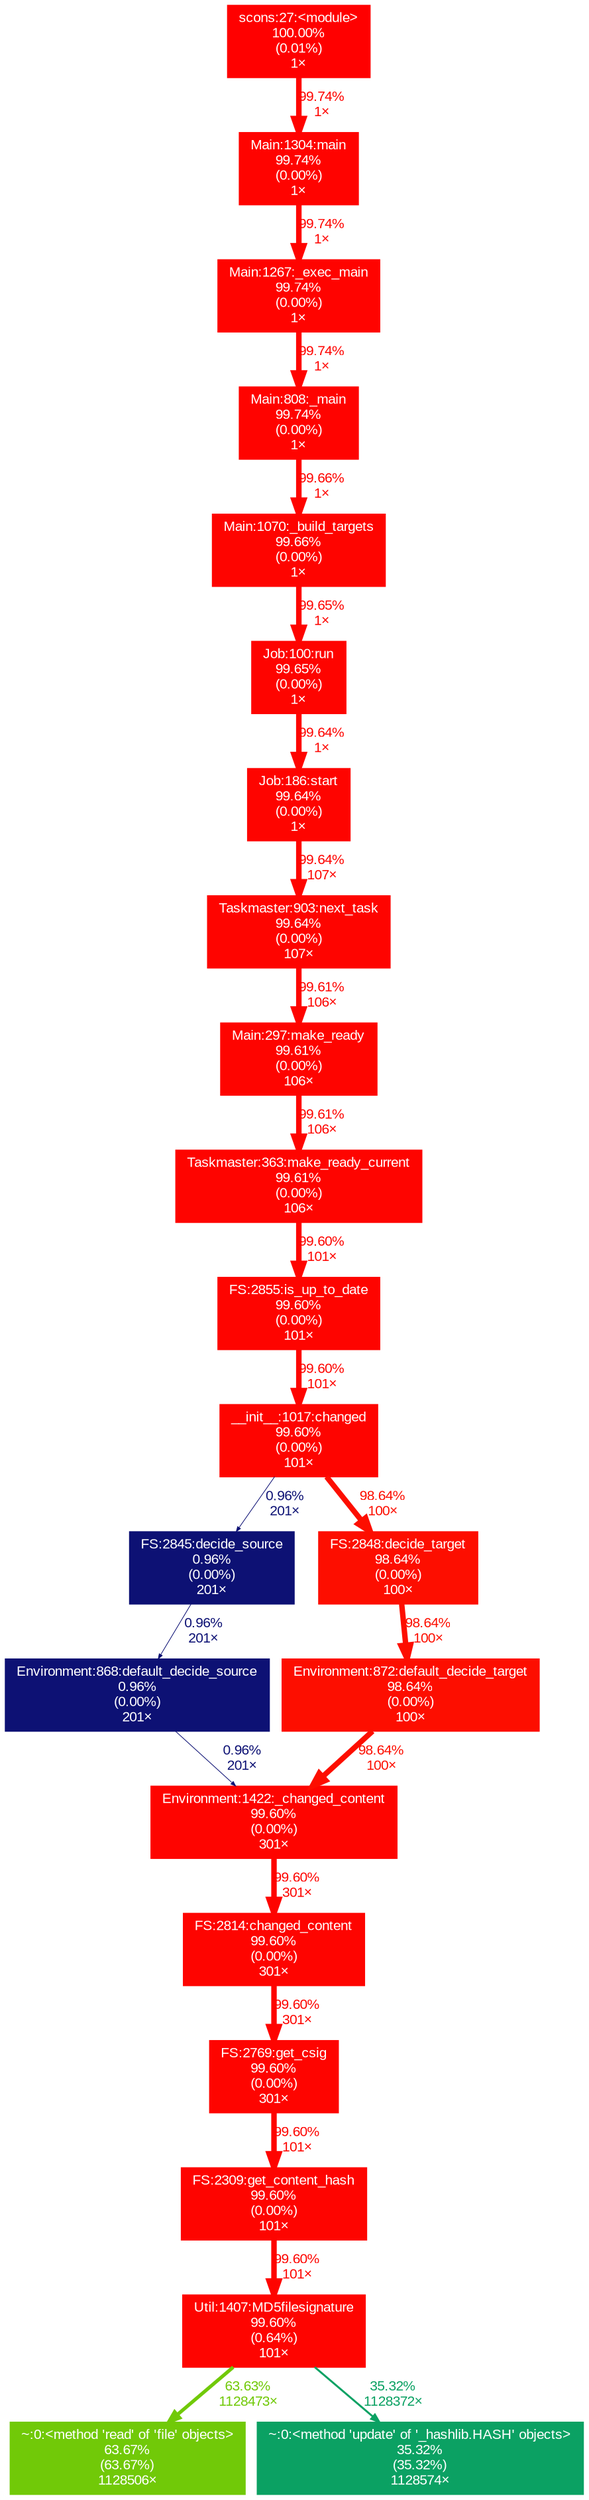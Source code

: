 digraph {
	graph [ranksep=0.25, fontname=Arial, nodesep=0.125];
	node [fontname=Arial, style=filled, height=0, width=0, shape=box, fontcolor=white];
	edge [fontname=Arial];
	18 [color="#fe0400", fontcolor="#ffffff", fontsize="10.00", label="Job:186:start\n99.64%\n(0.00%)\n1×"];
	18 -> 592 [color="#fe0400", label="99.64%\n107×", arrowsize="1.00", fontsize="10.00", fontcolor="#fe0400", labeldistance="3.99", penwidth="3.99"];
	22 [color="#fe0400", fontcolor="#ffffff", fontsize="10.00", label="Main:1070:_build_targets\n99.66%\n(0.00%)\n1×"];
	22 -> 1018 [color="#fe0400", label="99.65%\n1×", arrowsize="1.00", fontsize="10.00", fontcolor="#fe0400", labeldistance="3.99", penwidth="3.99"];
	30 [color="#ff0300", fontcolor="#ffffff", fontsize="10.00", label="Main:808:_main\n99.74%\n(0.00%)\n1×"];
	30 -> 22 [color="#fe0400", label="99.66%\n1×", arrowsize="1.00", fontsize="10.00", fontcolor="#fe0400", labeldistance="3.99", penwidth="3.99"];
	68 [color="#fe0400", fontcolor="#ffffff", fontsize="10.00", label="Taskmaster:363:make_ready_current\n99.61%\n(0.00%)\n106×"];
	68 -> 152 [color="#fe0400", label="99.60%\n101×", arrowsize="1.00", fontsize="10.00", fontcolor="#fe0400", labeldistance="3.98", penwidth="3.98"];
	73 [color="#ff0300", fontcolor="#ffffff", fontsize="10.00", label="Main:1304:main\n99.74%\n(0.00%)\n1×"];
	73 -> 301 [color="#ff0300", label="99.74%\n1×", arrowsize="1.00", fontsize="10.00", fontcolor="#ff0300", labeldistance="3.99", penwidth="3.99"];
	151 [color="#fe0400", fontcolor="#ffffff", fontsize="10.00", label="__init__:1017:changed\n99.60%\n(0.00%)\n101×"];
	151 -> 434 [color="#0d1174", label="0.96%\n201×", arrowsize="0.35", fontsize="10.00", fontcolor="#0d1174", labeldistance="0.50", penwidth="0.50"];
	151 -> 241 [color="#fd0e00", label="98.64%\n100×", arrowsize="0.99", fontsize="10.00", fontcolor="#fd0e00", labeldistance="3.95", penwidth="3.95"];
	152 [color="#fe0400", fontcolor="#ffffff", fontsize="10.00", label="FS:2855:is_up_to_date\n99.60%\n(0.00%)\n101×"];
	152 -> 151 [color="#fe0400", label="99.60%\n101×", arrowsize="1.00", fontsize="10.00", fontcolor="#fe0400", labeldistance="3.98", penwidth="3.98"];
	229 [color="#fe0400", fontcolor="#ffffff", fontsize="10.00", label="FS:2769:get_csig\n99.60%\n(0.00%)\n301×"];
	229 -> 587 [color="#fe0400", label="99.60%\n101×", arrowsize="1.00", fontsize="10.00", fontcolor="#fe0400", labeldistance="3.98", penwidth="3.98"];
	230 [color="#fe0400", fontcolor="#ffffff", fontsize="10.00", label="FS:2814:changed_content\n99.60%\n(0.00%)\n301×"];
	230 -> 229 [color="#fe0400", label="99.60%\n301×", arrowsize="1.00", fontsize="10.00", fontcolor="#fe0400", labeldistance="3.98", penwidth="3.98"];
	240 [color="#fd0e00", fontcolor="#ffffff", fontsize="10.00", label="Environment:872:default_decide_target\n98.64%\n(0.00%)\n100×"];
	240 -> 652 [color="#fd0e00", label="98.64%\n100×", arrowsize="0.99", fontsize="10.00", fontcolor="#fd0e00", labeldistance="3.95", penwidth="3.95"];
	241 [color="#fd0e00", fontcolor="#ffffff", fontsize="10.00", label="FS:2848:decide_target\n98.64%\n(0.00%)\n100×"];
	241 -> 240 [color="#fd0e00", label="98.64%\n100×", arrowsize="0.99", fontsize="10.00", fontcolor="#fd0e00", labeldistance="3.95", penwidth="3.95"];
	301 [color="#ff0300", fontcolor="#ffffff", fontsize="10.00", label="Main:1267:_exec_main\n99.74%\n(0.00%)\n1×"];
	301 -> 30 [color="#ff0300", label="99.74%\n1×", arrowsize="1.00", fontsize="10.00", fontcolor="#ff0300", labeldistance="3.99", penwidth="3.99"];
	379 [color="#71c908", fontcolor="#ffffff", fontsize="10.00", label="~:0:<method 'read' of 'file' objects>\n63.67%\n(63.67%)\n1128506×"];
	382 [color="#fe0400", fontcolor="#ffffff", fontsize="10.00", label="Util:1407:MD5filesignature\n99.60%\n(0.64%)\n101×"];
	382 -> 802 [color="#0ba163", label="35.32%\n1128372×", arrowsize="0.59", fontsize="10.00", fontcolor="#0ba163", labeldistance="1.41", penwidth="1.41"];
	382 -> 379 [color="#71c908", label="63.63%\n1128473×", arrowsize="0.80", fontsize="10.00", fontcolor="#71c908", labeldistance="2.55", penwidth="2.55"];
	434 [color="#0d1174", fontcolor="#ffffff", fontsize="10.00", label="FS:2845:decide_source\n0.96%\n(0.00%)\n201×"];
	434 -> 1122 [color="#0d1174", label="0.96%\n201×", arrowsize="0.35", fontsize="10.00", fontcolor="#0d1174", labeldistance="0.50", penwidth="0.50"];
	499 [color="#ff0000", fontcolor="#ffffff", fontsize="10.00", label="scons:27:<module>\n100.00%\n(0.01%)\n1×"];
	499 -> 73 [color="#ff0300", label="99.74%\n1×", arrowsize="1.00", fontsize="10.00", fontcolor="#ff0300", labeldistance="3.99", penwidth="3.99"];
	550 [color="#fe0400", fontcolor="#ffffff", fontsize="10.00", label="Main:297:make_ready\n99.61%\n(0.00%)\n106×"];
	550 -> 68 [color="#fe0400", label="99.61%\n106×", arrowsize="1.00", fontsize="10.00", fontcolor="#fe0400", labeldistance="3.98", penwidth="3.98"];
	587 [color="#fe0400", fontcolor="#ffffff", fontsize="10.00", label="FS:2309:get_content_hash\n99.60%\n(0.00%)\n101×"];
	587 -> 382 [color="#fe0400", label="99.60%\n101×", arrowsize="1.00", fontsize="10.00", fontcolor="#fe0400", labeldistance="3.98", penwidth="3.98"];
	592 [color="#fe0400", fontcolor="#ffffff", fontsize="10.00", label="Taskmaster:903:next_task\n99.64%\n(0.00%)\n107×"];
	592 -> 550 [color="#fe0400", label="99.61%\n106×", arrowsize="1.00", fontsize="10.00", fontcolor="#fe0400", labeldistance="3.98", penwidth="3.98"];
	652 [color="#fe0400", fontcolor="#ffffff", fontsize="10.00", label="Environment:1422:_changed_content\n99.60%\n(0.00%)\n301×"];
	652 -> 230 [color="#fe0400", label="99.60%\n301×", arrowsize="1.00", fontsize="10.00", fontcolor="#fe0400", labeldistance="3.98", penwidth="3.98"];
	802 [color="#0ba163", fontcolor="#ffffff", fontsize="10.00", label="~:0:<method 'update' of '_hashlib.HASH' objects>\n35.32%\n(35.32%)\n1128574×"];
	1018 [color="#fe0400", fontcolor="#ffffff", fontsize="10.00", label="Job:100:run\n99.65%\n(0.00%)\n1×"];
	1018 -> 18 [color="#fe0400", label="99.64%\n1×", arrowsize="1.00", fontsize="10.00", fontcolor="#fe0400", labeldistance="3.99", penwidth="3.99"];
	1122 [color="#0d1174", fontcolor="#ffffff", fontsize="10.00", label="Environment:868:default_decide_source\n0.96%\n(0.00%)\n201×"];
	1122 -> 652 [color="#0d1174", label="0.96%\n201×", arrowsize="0.35", fontsize="10.00", fontcolor="#0d1174", labeldistance="0.50", penwidth="0.50"];
}
